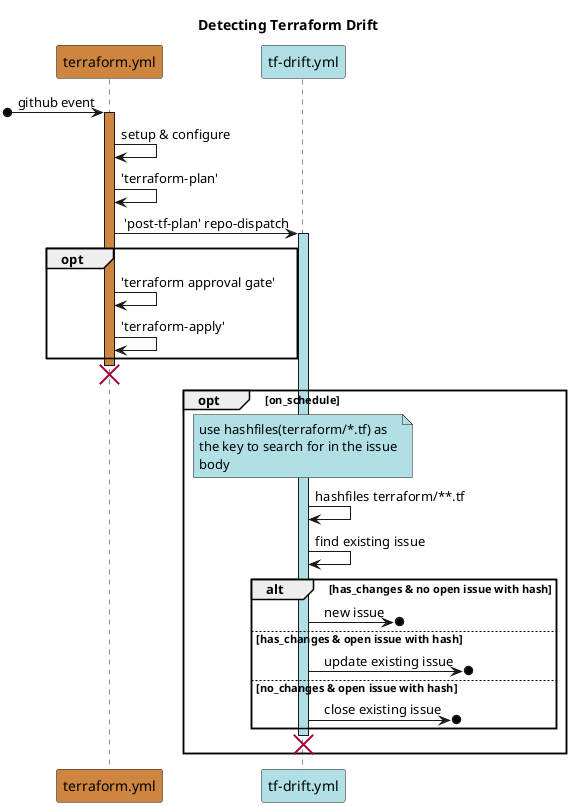 @startuml
skinparam sequenceMessageAlign center
hide unlinked
title Detecting Terraform Drift
participant "terraform.yml" as terraform #peru
participant "tf-drift.yml" as drift #powderblue

[o-> terraform: github event
activate terraform #peru
  terraform->terraform: setup & configure
  terraform->terraform: 'terraform-plan'
  terraform->drift: 'post-tf-plan' repo-dispatch
  activate drift #PowderBlue
  opt
    terraform->terraform: 'terraform approval gate'
    terraform->terraform: 'terraform-apply'
  end opt
destroy terraform
opt on_schedule
  note over drift #PowderBlue
    use hashfiles(terraform/*.tf) as
    the key to search for in the issue
    body
  end note
  drift->drift: hashfiles terraform/**.tf
  drift->drift: find existing issue
  alt has_changes & no open issue with hash
    drift->o?: new issue
  else has_changes & open issue with hash
    drift->o?: update existing issue
  else no_changes & open issue with hash
    drift->o?: close existing issue
  end alt
  destroy drift
end group
@enduml
